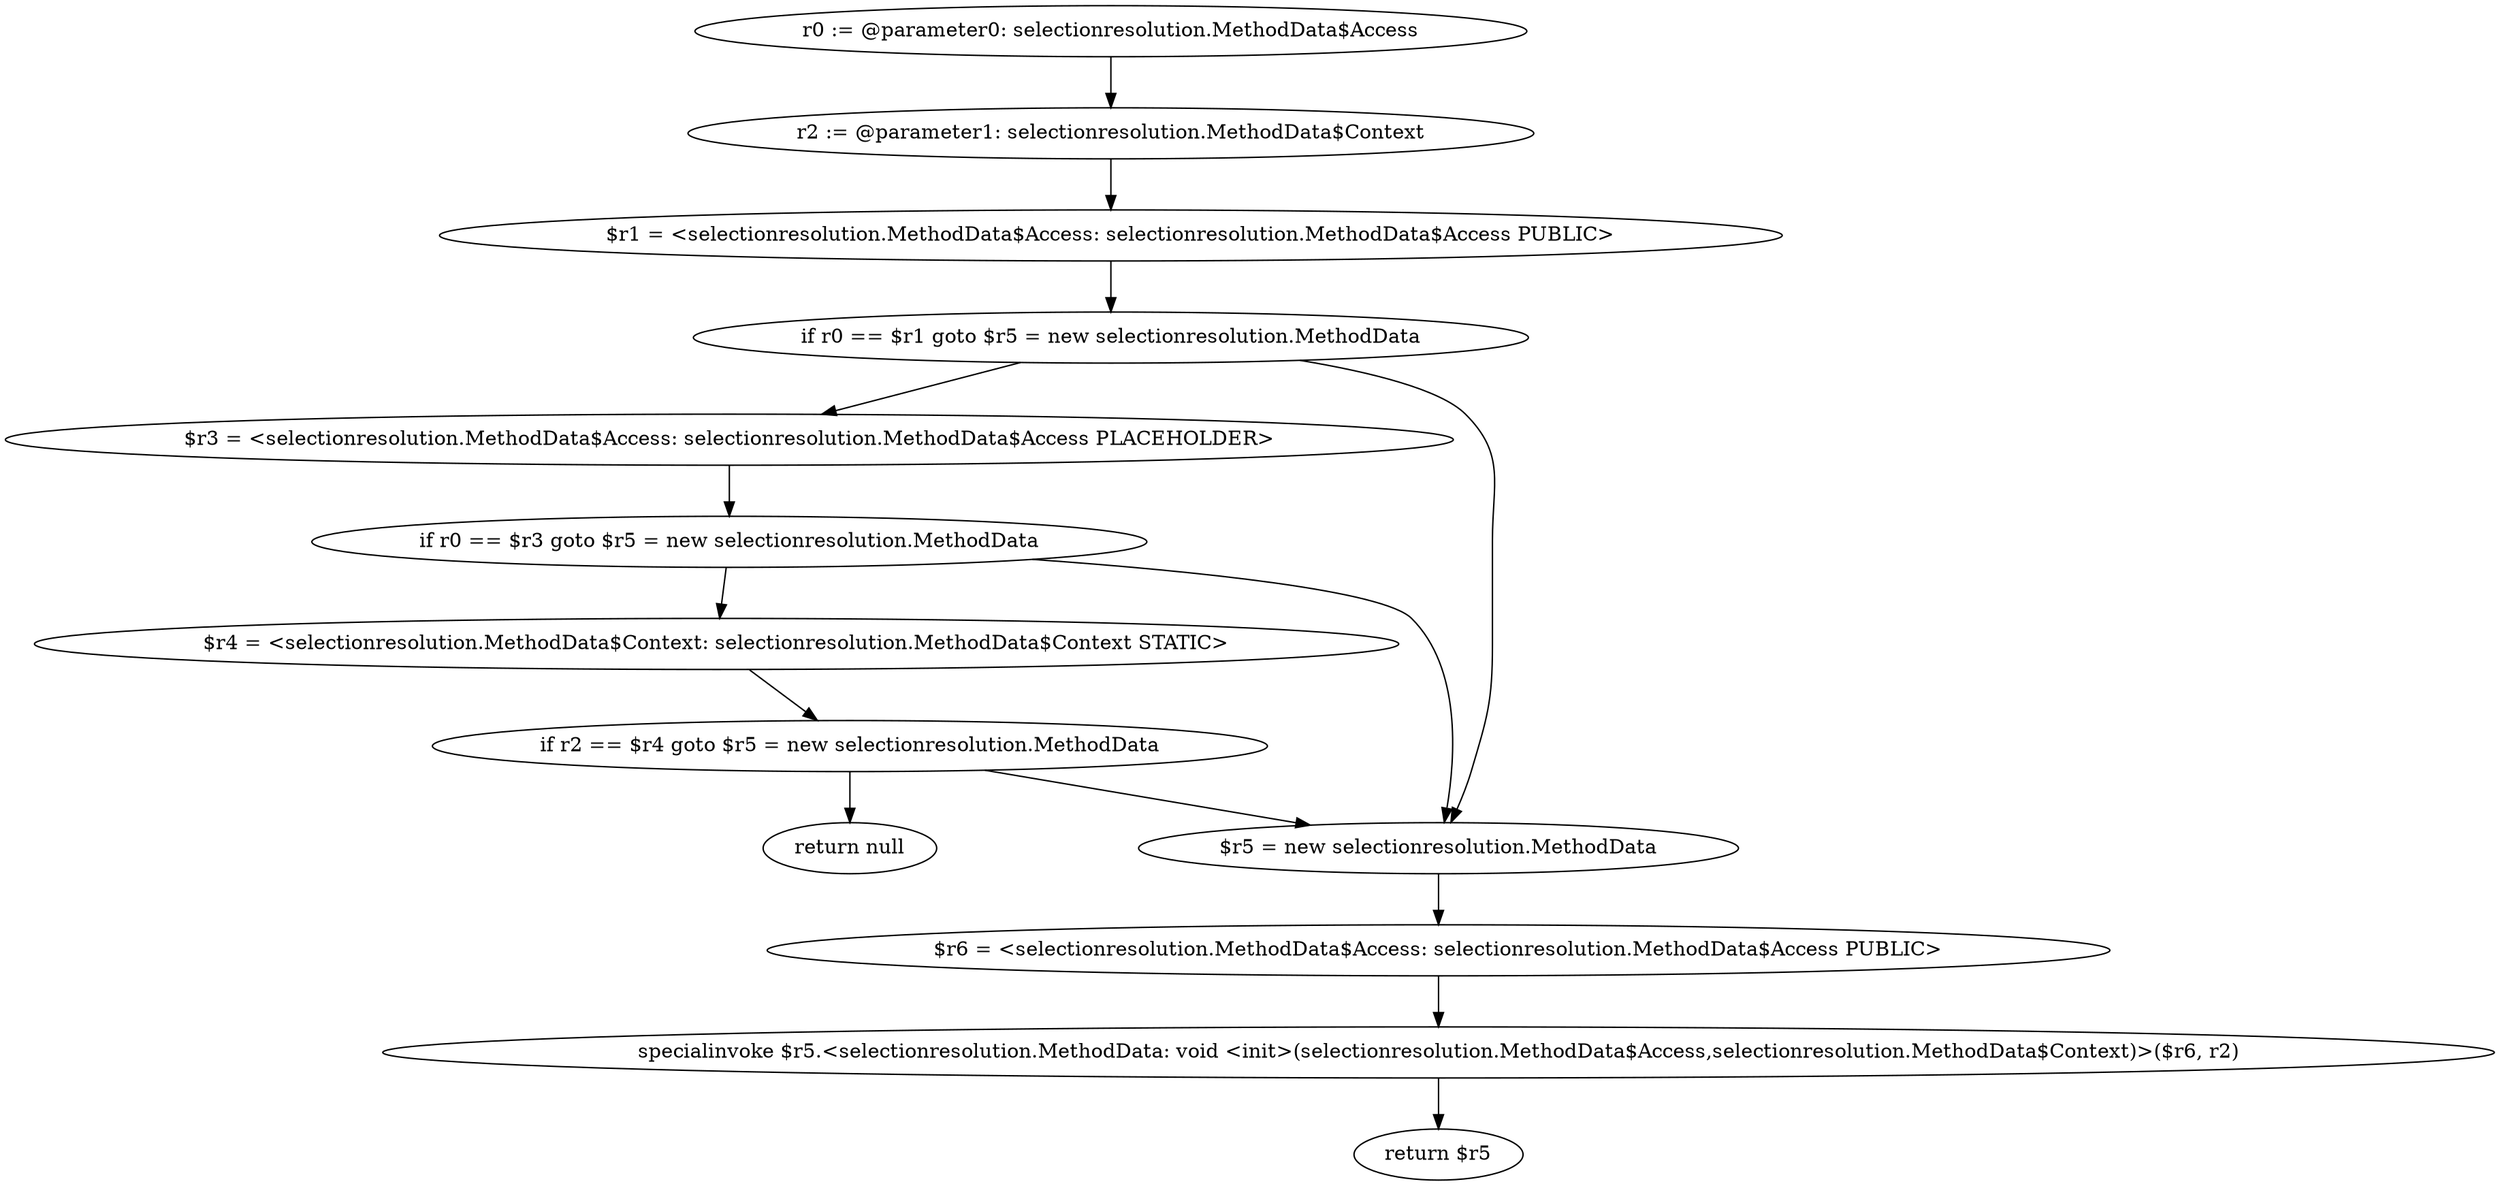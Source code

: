 digraph "unitGraph" {
    "r0 := @parameter0: selectionresolution.MethodData$Access"
    "r2 := @parameter1: selectionresolution.MethodData$Context"
    "$r1 = <selectionresolution.MethodData$Access: selectionresolution.MethodData$Access PUBLIC>"
    "if r0 == $r1 goto $r5 = new selectionresolution.MethodData"
    "$r3 = <selectionresolution.MethodData$Access: selectionresolution.MethodData$Access PLACEHOLDER>"
    "if r0 == $r3 goto $r5 = new selectionresolution.MethodData"
    "$r4 = <selectionresolution.MethodData$Context: selectionresolution.MethodData$Context STATIC>"
    "if r2 == $r4 goto $r5 = new selectionresolution.MethodData"
    "return null"
    "$r5 = new selectionresolution.MethodData"
    "$r6 = <selectionresolution.MethodData$Access: selectionresolution.MethodData$Access PUBLIC>"
    "specialinvoke $r5.<selectionresolution.MethodData: void <init>(selectionresolution.MethodData$Access,selectionresolution.MethodData$Context)>($r6, r2)"
    "return $r5"
    "r0 := @parameter0: selectionresolution.MethodData$Access"->"r2 := @parameter1: selectionresolution.MethodData$Context";
    "r2 := @parameter1: selectionresolution.MethodData$Context"->"$r1 = <selectionresolution.MethodData$Access: selectionresolution.MethodData$Access PUBLIC>";
    "$r1 = <selectionresolution.MethodData$Access: selectionresolution.MethodData$Access PUBLIC>"->"if r0 == $r1 goto $r5 = new selectionresolution.MethodData";
    "if r0 == $r1 goto $r5 = new selectionresolution.MethodData"->"$r3 = <selectionresolution.MethodData$Access: selectionresolution.MethodData$Access PLACEHOLDER>";
    "if r0 == $r1 goto $r5 = new selectionresolution.MethodData"->"$r5 = new selectionresolution.MethodData";
    "$r3 = <selectionresolution.MethodData$Access: selectionresolution.MethodData$Access PLACEHOLDER>"->"if r0 == $r3 goto $r5 = new selectionresolution.MethodData";
    "if r0 == $r3 goto $r5 = new selectionresolution.MethodData"->"$r4 = <selectionresolution.MethodData$Context: selectionresolution.MethodData$Context STATIC>";
    "if r0 == $r3 goto $r5 = new selectionresolution.MethodData"->"$r5 = new selectionresolution.MethodData";
    "$r4 = <selectionresolution.MethodData$Context: selectionresolution.MethodData$Context STATIC>"->"if r2 == $r4 goto $r5 = new selectionresolution.MethodData";
    "if r2 == $r4 goto $r5 = new selectionresolution.MethodData"->"return null";
    "if r2 == $r4 goto $r5 = new selectionresolution.MethodData"->"$r5 = new selectionresolution.MethodData";
    "$r5 = new selectionresolution.MethodData"->"$r6 = <selectionresolution.MethodData$Access: selectionresolution.MethodData$Access PUBLIC>";
    "$r6 = <selectionresolution.MethodData$Access: selectionresolution.MethodData$Access PUBLIC>"->"specialinvoke $r5.<selectionresolution.MethodData: void <init>(selectionresolution.MethodData$Access,selectionresolution.MethodData$Context)>($r6, r2)";
    "specialinvoke $r5.<selectionresolution.MethodData: void <init>(selectionresolution.MethodData$Access,selectionresolution.MethodData$Context)>($r6, r2)"->"return $r5";
}
